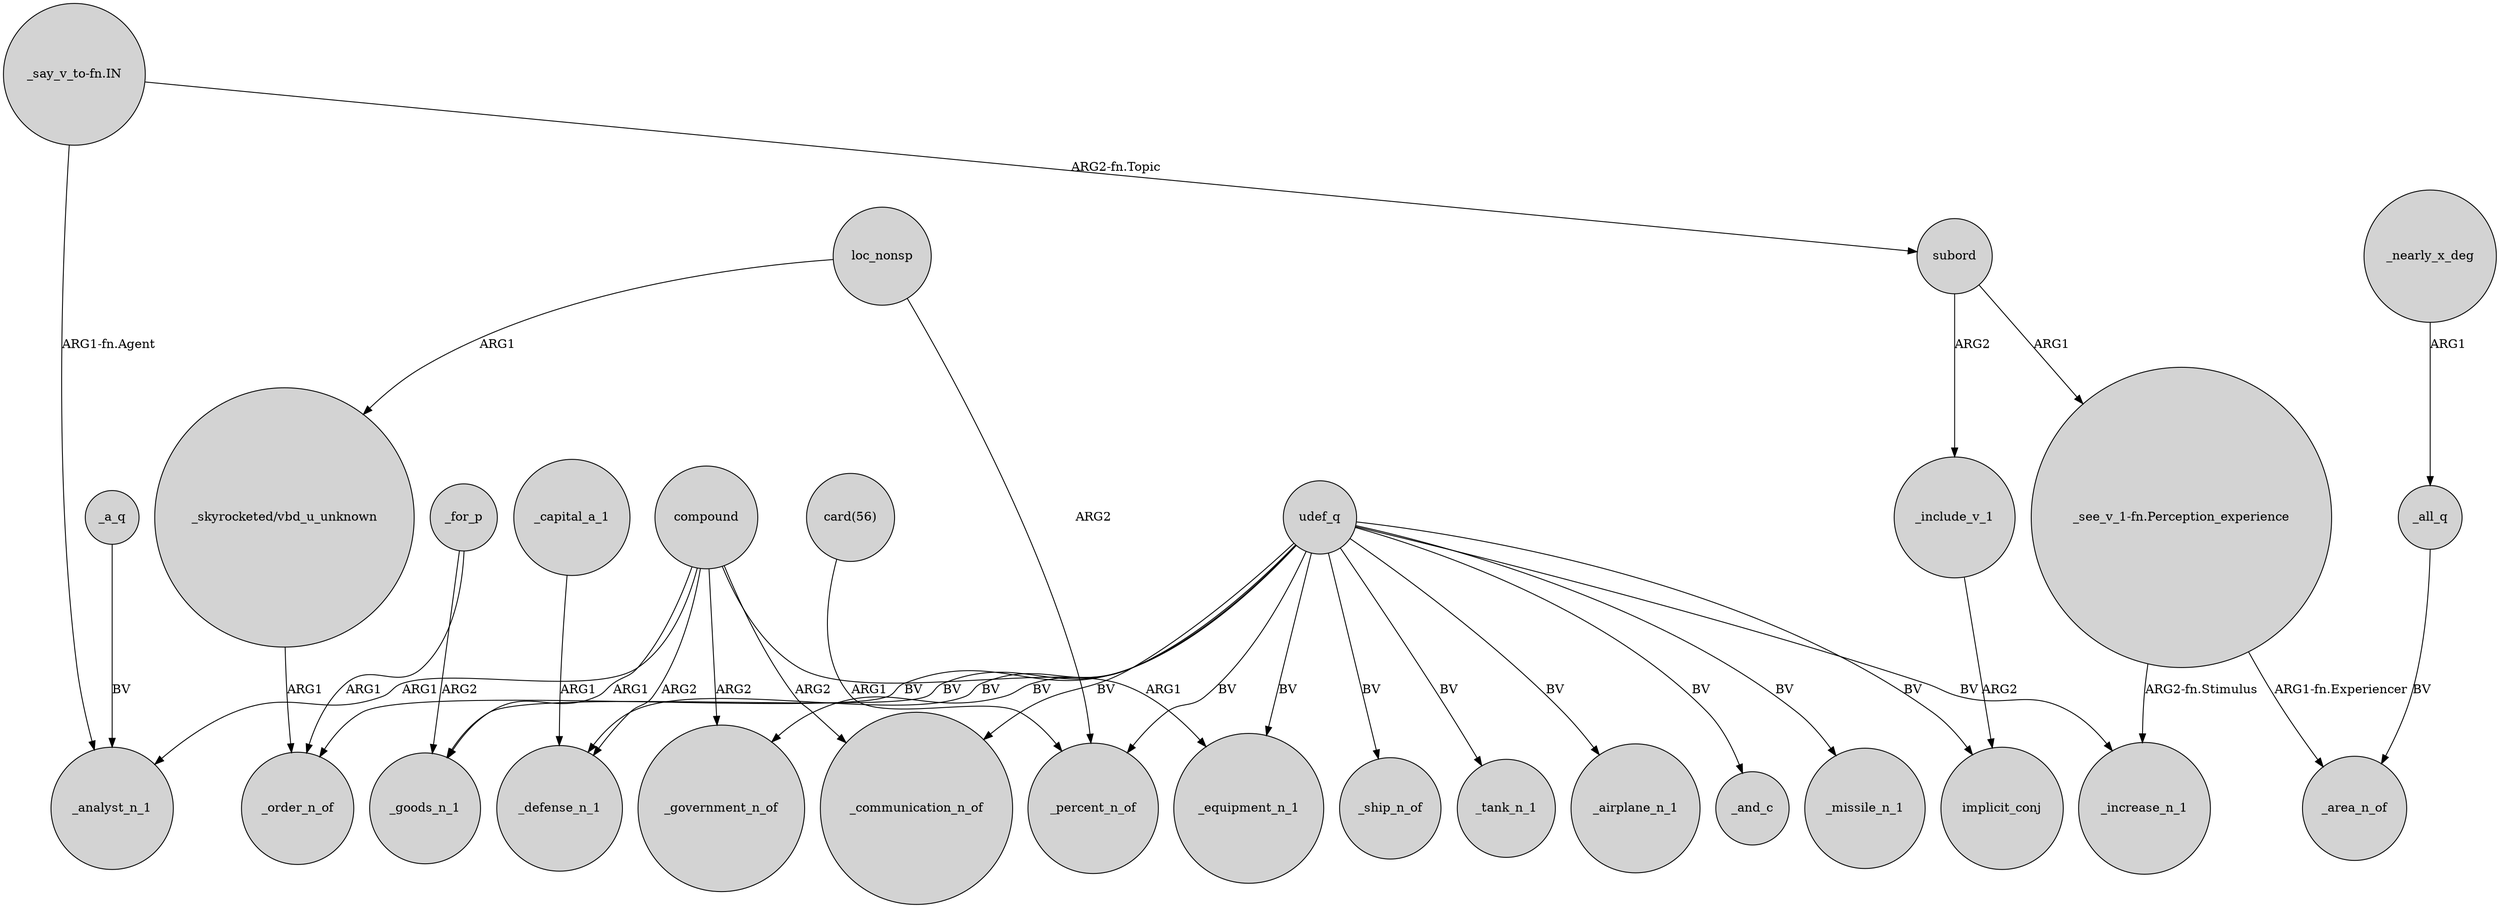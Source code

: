 digraph {
	node [shape=circle style=filled]
	udef_q -> _equipment_n_1 [label=BV]
	udef_q -> _order_n_of [label=BV]
	udef_q -> _ship_n_of [label=BV]
	compound -> _government_n_of [label=ARG2]
	udef_q -> _government_n_of [label=BV]
	udef_q -> _tank_n_1 [label=BV]
	"_see_v_1-fn.Perception_experience" -> _area_n_of [label="ARG1-fn.Experiencer"]
	_for_p -> _order_n_of [label=ARG1]
	compound -> _equipment_n_1 [label=ARG1]
	loc_nonsp -> "_skyrocketed/vbd_u_unknown" [label=ARG1]
	compound -> _defense_n_1 [label=ARG2]
	_include_v_1 -> implicit_conj [label=ARG2]
	udef_q -> implicit_conj [label=BV]
	subord -> "_see_v_1-fn.Perception_experience" [label=ARG1]
	_nearly_x_deg -> _all_q [label=ARG1]
	_for_p -> _goods_n_1 [label=ARG2]
	udef_q -> _defense_n_1 [label=BV]
	compound -> _goods_n_1 [label=ARG1]
	_all_q -> _area_n_of [label=BV]
	loc_nonsp -> _percent_n_of [label=ARG2]
	udef_q -> _goods_n_1 [label=BV]
	"card(56)" -> _percent_n_of [label=ARG1]
	"_say_v_to-fn.IN" -> _analyst_n_1 [label="ARG1-fn.Agent"]
	udef_q -> _increase_n_1 [label=BV]
	udef_q -> _communication_n_of [label=BV]
	subord -> _include_v_1 [label=ARG2]
	"_say_v_to-fn.IN" -> subord [label="ARG2-fn.Topic"]
	"_see_v_1-fn.Perception_experience" -> _increase_n_1 [label="ARG2-fn.Stimulus"]
	udef_q -> _airplane_n_1 [label=BV]
	_capital_a_1 -> _defense_n_1 [label=ARG1]
	"_skyrocketed/vbd_u_unknown" -> _order_n_of [label=ARG1]
	_a_q -> _analyst_n_1 [label=BV]
	compound -> _communication_n_of [label=ARG2]
	udef_q -> _percent_n_of [label=BV]
	udef_q -> _and_c [label=BV]
	udef_q -> _missile_n_1 [label=BV]
	compound -> _analyst_n_1 [label=ARG1]
}
